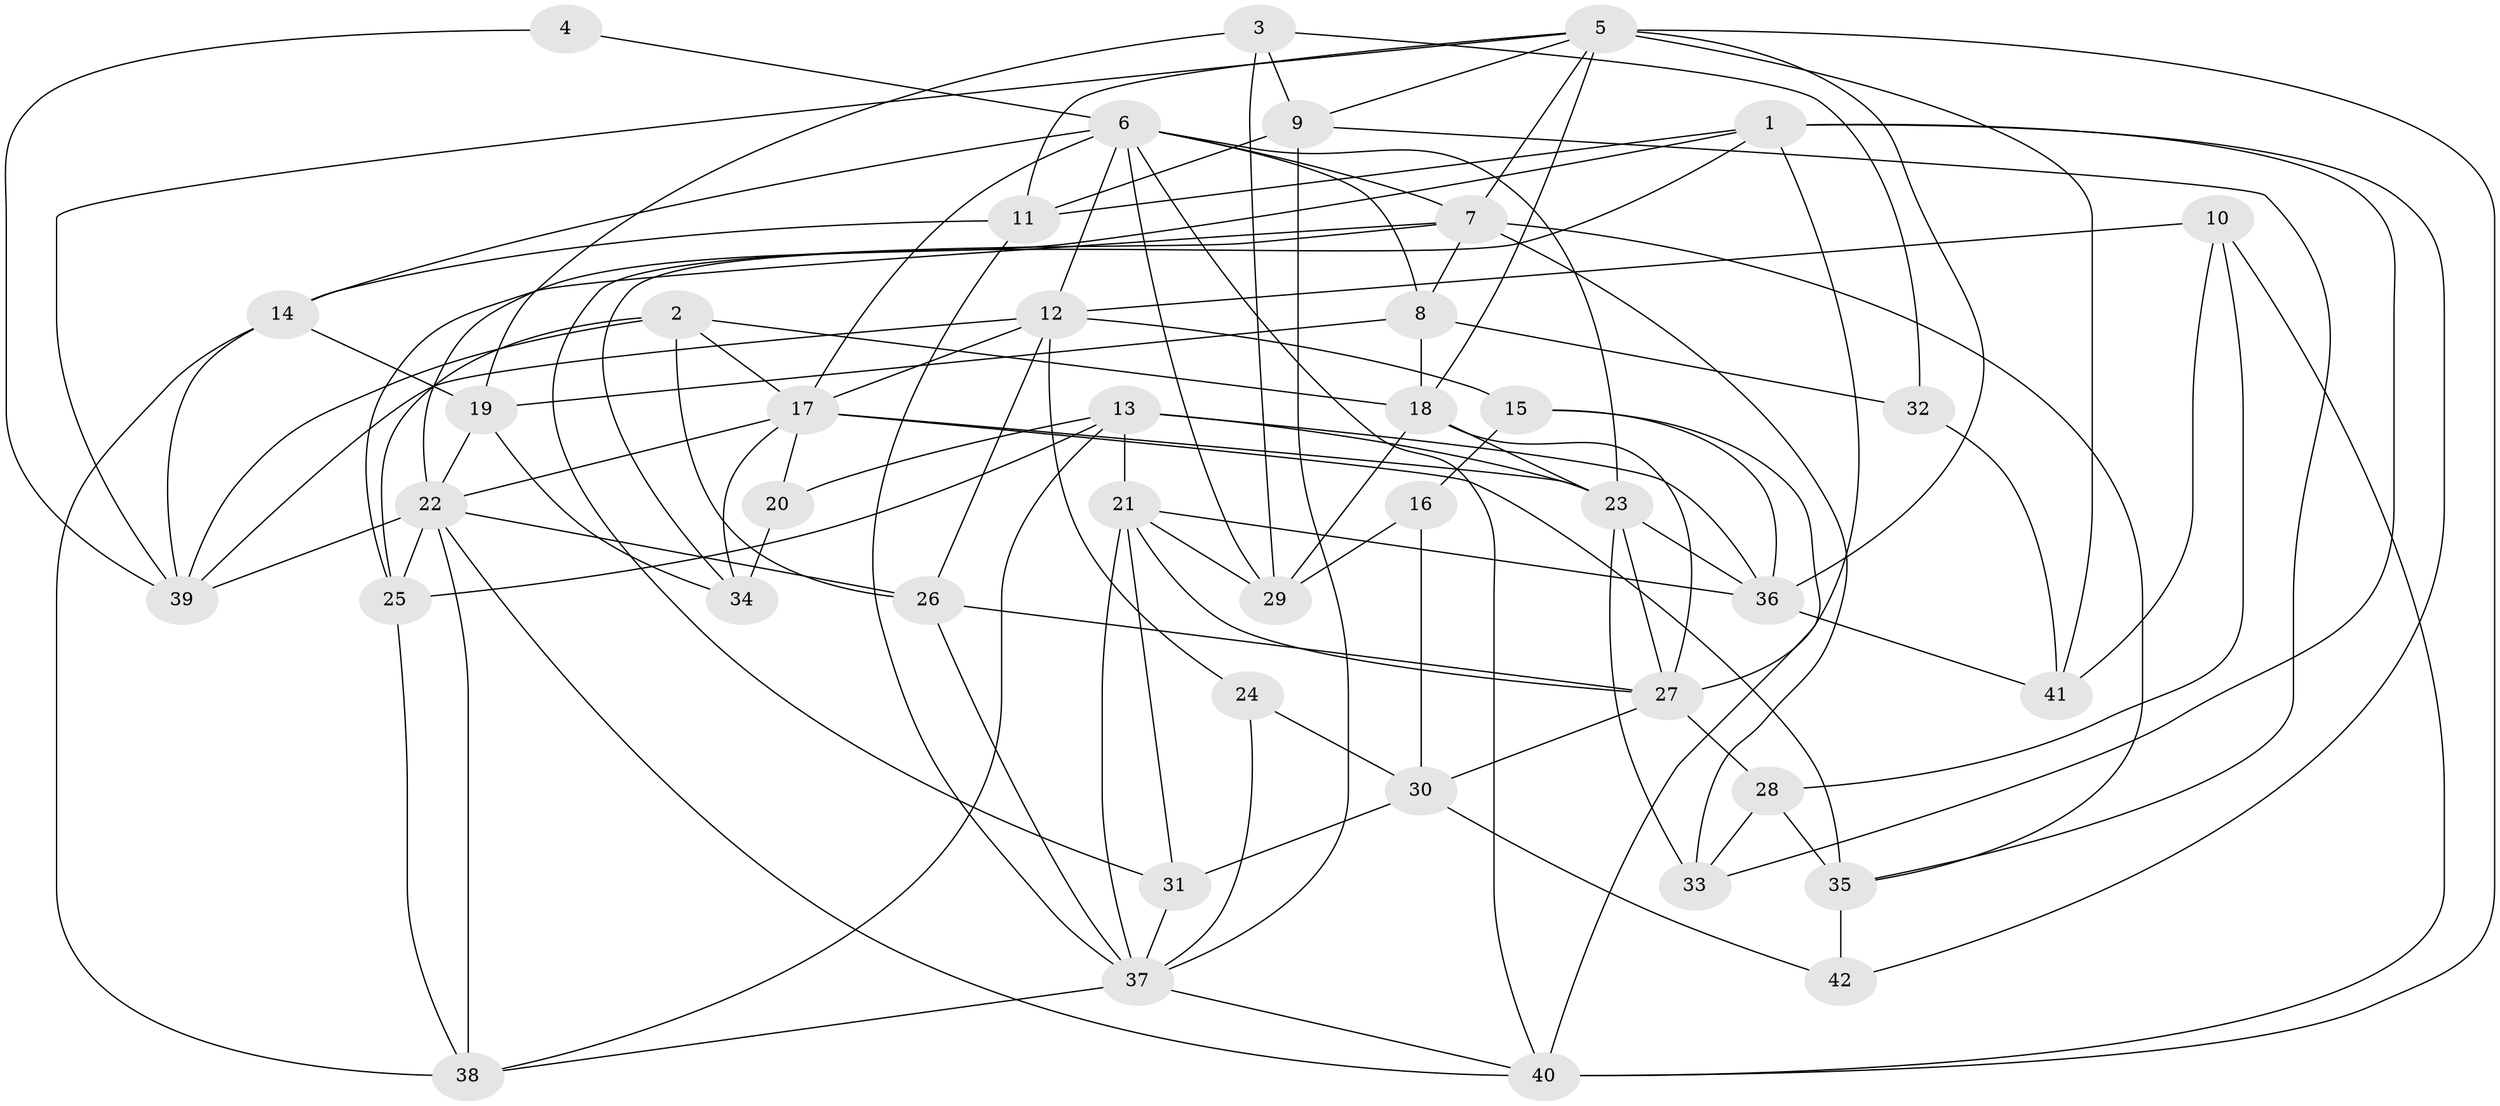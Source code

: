 // original degree distribution, {5: 0.16455696202531644, 3: 0.2911392405063291, 2: 0.12658227848101267, 6: 0.08860759493670886, 4: 0.27848101265822783, 11: 0.012658227848101266, 7: 0.0379746835443038}
// Generated by graph-tools (version 1.1) at 2025/02/03/09/25 03:02:12]
// undirected, 42 vertices, 110 edges
graph export_dot {
graph [start="1"]
  node [color=gray90,style=filled];
  1;
  2;
  3;
  4;
  5;
  6;
  7;
  8;
  9;
  10;
  11;
  12;
  13;
  14;
  15;
  16;
  17;
  18;
  19;
  20;
  21;
  22;
  23;
  24;
  25;
  26;
  27;
  28;
  29;
  30;
  31;
  32;
  33;
  34;
  35;
  36;
  37;
  38;
  39;
  40;
  41;
  42;
  1 -- 11 [weight=1.0];
  1 -- 22 [weight=1.0];
  1 -- 27 [weight=1.0];
  1 -- 33 [weight=1.0];
  1 -- 34 [weight=1.0];
  1 -- 42 [weight=1.0];
  2 -- 17 [weight=1.0];
  2 -- 18 [weight=1.0];
  2 -- 25 [weight=1.0];
  2 -- 26 [weight=1.0];
  2 -- 39 [weight=1.0];
  3 -- 9 [weight=1.0];
  3 -- 19 [weight=1.0];
  3 -- 29 [weight=1.0];
  3 -- 32 [weight=1.0];
  4 -- 6 [weight=1.0];
  4 -- 39 [weight=1.0];
  5 -- 7 [weight=1.0];
  5 -- 9 [weight=1.0];
  5 -- 11 [weight=1.0];
  5 -- 18 [weight=1.0];
  5 -- 36 [weight=1.0];
  5 -- 39 [weight=1.0];
  5 -- 40 [weight=1.0];
  5 -- 41 [weight=1.0];
  6 -- 7 [weight=1.0];
  6 -- 8 [weight=1.0];
  6 -- 12 [weight=1.0];
  6 -- 14 [weight=1.0];
  6 -- 17 [weight=1.0];
  6 -- 23 [weight=1.0];
  6 -- 29 [weight=1.0];
  6 -- 40 [weight=1.0];
  7 -- 8 [weight=1.0];
  7 -- 25 [weight=1.0];
  7 -- 31 [weight=1.0];
  7 -- 33 [weight=1.0];
  7 -- 35 [weight=1.0];
  8 -- 18 [weight=1.0];
  8 -- 19 [weight=1.0];
  8 -- 32 [weight=1.0];
  9 -- 11 [weight=1.0];
  9 -- 35 [weight=1.0];
  9 -- 37 [weight=1.0];
  10 -- 12 [weight=1.0];
  10 -- 28 [weight=1.0];
  10 -- 40 [weight=1.0];
  10 -- 41 [weight=1.0];
  11 -- 14 [weight=1.0];
  11 -- 37 [weight=1.0];
  12 -- 15 [weight=2.0];
  12 -- 17 [weight=2.0];
  12 -- 24 [weight=1.0];
  12 -- 26 [weight=1.0];
  12 -- 39 [weight=1.0];
  13 -- 20 [weight=1.0];
  13 -- 21 [weight=1.0];
  13 -- 23 [weight=1.0];
  13 -- 25 [weight=1.0];
  13 -- 36 [weight=1.0];
  13 -- 38 [weight=1.0];
  14 -- 19 [weight=1.0];
  14 -- 38 [weight=1.0];
  14 -- 39 [weight=1.0];
  15 -- 16 [weight=2.0];
  15 -- 36 [weight=1.0];
  15 -- 40 [weight=1.0];
  16 -- 29 [weight=1.0];
  16 -- 30 [weight=1.0];
  17 -- 20 [weight=1.0];
  17 -- 22 [weight=2.0];
  17 -- 23 [weight=1.0];
  17 -- 34 [weight=2.0];
  17 -- 35 [weight=2.0];
  18 -- 23 [weight=1.0];
  18 -- 27 [weight=1.0];
  18 -- 29 [weight=1.0];
  19 -- 22 [weight=1.0];
  19 -- 34 [weight=1.0];
  20 -- 34 [weight=1.0];
  21 -- 27 [weight=2.0];
  21 -- 29 [weight=1.0];
  21 -- 31 [weight=1.0];
  21 -- 36 [weight=1.0];
  21 -- 37 [weight=1.0];
  22 -- 25 [weight=1.0];
  22 -- 26 [weight=1.0];
  22 -- 38 [weight=1.0];
  22 -- 39 [weight=1.0];
  22 -- 40 [weight=1.0];
  23 -- 27 [weight=3.0];
  23 -- 33 [weight=2.0];
  23 -- 36 [weight=1.0];
  24 -- 30 [weight=1.0];
  24 -- 37 [weight=1.0];
  25 -- 38 [weight=1.0];
  26 -- 27 [weight=1.0];
  26 -- 37 [weight=1.0];
  27 -- 28 [weight=1.0];
  27 -- 30 [weight=1.0];
  28 -- 33 [weight=1.0];
  28 -- 35 [weight=1.0];
  30 -- 31 [weight=1.0];
  30 -- 42 [weight=1.0];
  31 -- 37 [weight=1.0];
  32 -- 41 [weight=1.0];
  35 -- 42 [weight=1.0];
  36 -- 41 [weight=1.0];
  37 -- 38 [weight=1.0];
  37 -- 40 [weight=1.0];
}
